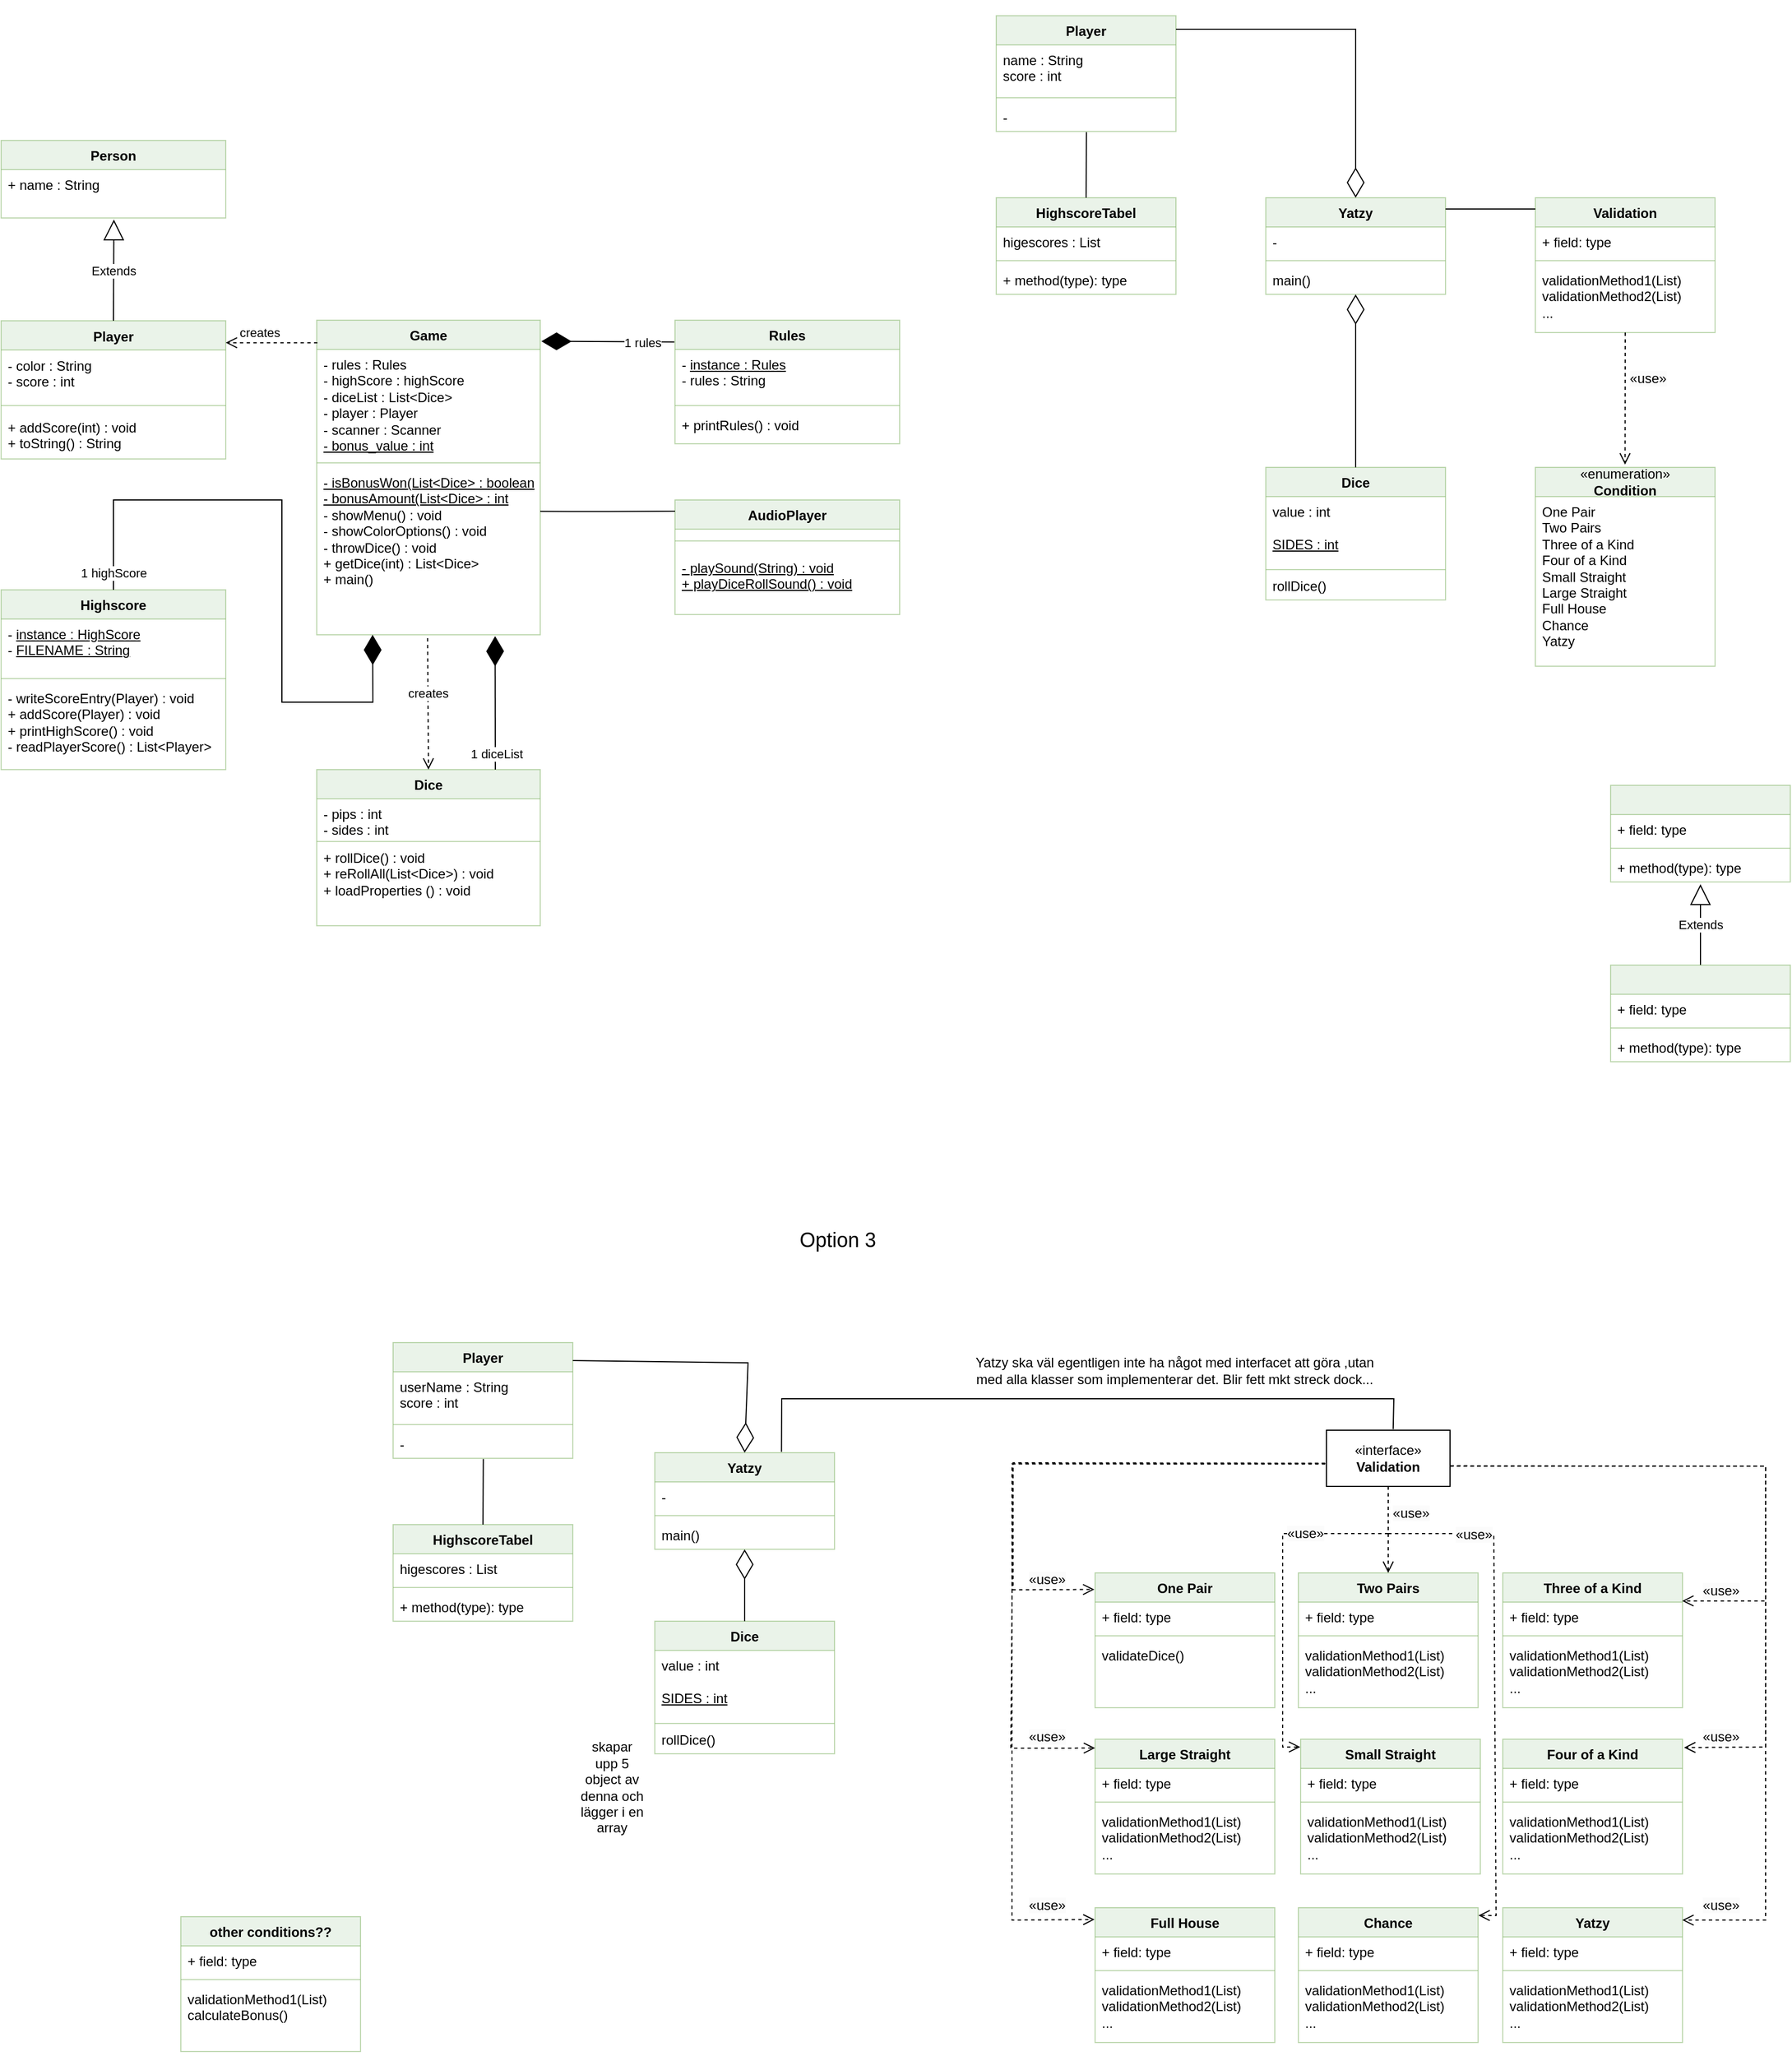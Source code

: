 <mxfile version="25.0.3">
  <diagram name="Page-1" id="c4acf3e9-155e-7222-9cf6-157b1a14988f">
    <mxGraphModel dx="436" dy="809" grid="0" gridSize="10" guides="1" tooltips="1" connect="1" arrows="1" fold="1" page="0" pageScale="1" pageWidth="850" pageHeight="1100" background="none" math="0" shadow="0">
      <root>
        <mxCell id="0" />
        <mxCell id="1" parent="0" />
        <mxCell id="NiOnYW7QtxvnOsCxcWPc-6" value="Dice" style="swimlane;fontStyle=1;align=center;verticalAlign=top;childLayout=stackLayout;horizontal=1;startSize=26;horizontalStack=0;resizeParent=1;resizeParentMax=0;resizeLast=0;collapsible=1;marginBottom=0;whiteSpace=wrap;html=1;fillColor=#d5e8d4;strokeColor=#82b366;opacity=50;" parent="1" vertex="1">
          <mxGeometry x="1166" y="571" width="160" height="118" as="geometry" />
        </mxCell>
        <mxCell id="NiOnYW7QtxvnOsCxcWPc-7" value="value : int&lt;div&gt;&lt;br&gt;&lt;/div&gt;&lt;div&gt;&lt;u&gt;SIDES : int&lt;/u&gt;&lt;/div&gt;" style="text;strokeColor=none;fillColor=none;align=left;verticalAlign=top;spacingLeft=4;spacingRight=4;overflow=hidden;rotatable=0;points=[[0,0.5],[1,0.5]];portConstraint=eastwest;whiteSpace=wrap;html=1;" parent="NiOnYW7QtxvnOsCxcWPc-6" vertex="1">
          <mxGeometry y="26" width="160" height="64" as="geometry" />
        </mxCell>
        <mxCell id="NiOnYW7QtxvnOsCxcWPc-8" value="" style="line;strokeWidth=1;fillColor=none;align=left;verticalAlign=middle;spacingTop=-1;spacingLeft=3;spacingRight=3;rotatable=0;labelPosition=right;points=[];portConstraint=eastwest;strokeColor=inherit;opacity=50;" parent="NiOnYW7QtxvnOsCxcWPc-6" vertex="1">
          <mxGeometry y="90" width="160" height="2" as="geometry" />
        </mxCell>
        <mxCell id="NiOnYW7QtxvnOsCxcWPc-9" value="rollDice()" style="text;strokeColor=none;fillColor=none;align=left;verticalAlign=top;spacingLeft=4;spacingRight=4;overflow=hidden;rotatable=0;points=[[0,0.5],[1,0.5]];portConstraint=eastwest;whiteSpace=wrap;html=1;" parent="NiOnYW7QtxvnOsCxcWPc-6" vertex="1">
          <mxGeometry y="92" width="160" height="26" as="geometry" />
        </mxCell>
        <mxCell id="NiOnYW7QtxvnOsCxcWPc-10" value="Player" style="swimlane;fontStyle=1;align=center;verticalAlign=top;childLayout=stackLayout;horizontal=1;startSize=26;horizontalStack=0;resizeParent=1;resizeParentMax=0;resizeLast=0;collapsible=1;marginBottom=0;whiteSpace=wrap;html=1;fillColor=#d5e8d4;strokeColor=#82b366;opacity=50;" parent="1" vertex="1">
          <mxGeometry x="926" y="169" width="160" height="103" as="geometry" />
        </mxCell>
        <mxCell id="NiOnYW7QtxvnOsCxcWPc-11" value="name : String&lt;div&gt;score : int&lt;/div&gt;" style="text;strokeColor=none;fillColor=none;align=left;verticalAlign=top;spacingLeft=4;spacingRight=4;overflow=hidden;rotatable=0;points=[[0,0.5],[1,0.5]];portConstraint=eastwest;whiteSpace=wrap;html=1;" parent="NiOnYW7QtxvnOsCxcWPc-10" vertex="1">
          <mxGeometry y="26" width="160" height="43" as="geometry" />
        </mxCell>
        <mxCell id="NiOnYW7QtxvnOsCxcWPc-12" value="" style="line;strokeWidth=1;fillColor=none;align=left;verticalAlign=middle;spacingTop=-1;spacingLeft=3;spacingRight=3;rotatable=0;labelPosition=right;points=[];portConstraint=eastwest;strokeColor=inherit;opacity=50;" parent="NiOnYW7QtxvnOsCxcWPc-10" vertex="1">
          <mxGeometry y="69" width="160" height="8" as="geometry" />
        </mxCell>
        <mxCell id="NiOnYW7QtxvnOsCxcWPc-13" value="-" style="text;strokeColor=none;fillColor=none;align=left;verticalAlign=top;spacingLeft=4;spacingRight=4;overflow=hidden;rotatable=0;points=[[0,0.5],[1,0.5]];portConstraint=eastwest;whiteSpace=wrap;html=1;" parent="NiOnYW7QtxvnOsCxcWPc-10" vertex="1">
          <mxGeometry y="77" width="160" height="26" as="geometry" />
        </mxCell>
        <mxCell id="NiOnYW7QtxvnOsCxcWPc-14" value="HighscoreTabel" style="swimlane;fontStyle=1;align=center;verticalAlign=top;childLayout=stackLayout;horizontal=1;startSize=26;horizontalStack=0;resizeParent=1;resizeParentMax=0;resizeLast=0;collapsible=1;marginBottom=0;whiteSpace=wrap;html=1;fillColor=#d5e8d4;strokeColor=#82b366;opacity=50;" parent="1" vertex="1">
          <mxGeometry x="926" y="331" width="160" height="86" as="geometry" />
        </mxCell>
        <mxCell id="NiOnYW7QtxvnOsCxcWPc-15" value="higescores : List" style="text;strokeColor=none;fillColor=none;align=left;verticalAlign=top;spacingLeft=4;spacingRight=4;overflow=hidden;rotatable=0;points=[[0,0.5],[1,0.5]];portConstraint=eastwest;whiteSpace=wrap;html=1;" parent="NiOnYW7QtxvnOsCxcWPc-14" vertex="1">
          <mxGeometry y="26" width="160" height="26" as="geometry" />
        </mxCell>
        <mxCell id="NiOnYW7QtxvnOsCxcWPc-16" value="" style="line;strokeWidth=1;fillColor=none;align=left;verticalAlign=middle;spacingTop=-1;spacingLeft=3;spacingRight=3;rotatable=0;labelPosition=right;points=[];portConstraint=eastwest;strokeColor=inherit;opacity=50;" parent="NiOnYW7QtxvnOsCxcWPc-14" vertex="1">
          <mxGeometry y="52" width="160" height="8" as="geometry" />
        </mxCell>
        <mxCell id="NiOnYW7QtxvnOsCxcWPc-17" value="+ method(type): type" style="text;strokeColor=none;fillColor=none;align=left;verticalAlign=top;spacingLeft=4;spacingRight=4;overflow=hidden;rotatable=0;points=[[0,0.5],[1,0.5]];portConstraint=eastwest;whiteSpace=wrap;html=1;" parent="NiOnYW7QtxvnOsCxcWPc-14" vertex="1">
          <mxGeometry y="60" width="160" height="26" as="geometry" />
        </mxCell>
        <mxCell id="NiOnYW7QtxvnOsCxcWPc-18" value="Yatzy" style="swimlane;fontStyle=1;align=center;verticalAlign=top;childLayout=stackLayout;horizontal=1;startSize=26;horizontalStack=0;resizeParent=1;resizeParentMax=0;resizeLast=0;collapsible=1;marginBottom=0;whiteSpace=wrap;html=1;fillColor=#d5e8d4;strokeColor=#82b366;opacity=50;" parent="1" vertex="1">
          <mxGeometry x="1166" y="331" width="160" height="86" as="geometry" />
        </mxCell>
        <mxCell id="NiOnYW7QtxvnOsCxcWPc-19" value="-" style="text;strokeColor=none;fillColor=none;align=left;verticalAlign=top;spacingLeft=4;spacingRight=4;overflow=hidden;rotatable=0;points=[[0,0.5],[1,0.5]];portConstraint=eastwest;whiteSpace=wrap;html=1;opacity=50;" parent="NiOnYW7QtxvnOsCxcWPc-18" vertex="1">
          <mxGeometry y="26" width="160" height="26" as="geometry" />
        </mxCell>
        <mxCell id="NiOnYW7QtxvnOsCxcWPc-20" value="" style="line;strokeWidth=1;fillColor=none;align=left;verticalAlign=middle;spacingTop=-1;spacingLeft=3;spacingRight=3;rotatable=0;labelPosition=right;points=[];portConstraint=eastwest;strokeColor=inherit;opacity=50;" parent="NiOnYW7QtxvnOsCxcWPc-18" vertex="1">
          <mxGeometry y="52" width="160" height="8" as="geometry" />
        </mxCell>
        <mxCell id="NiOnYW7QtxvnOsCxcWPc-21" value="main()" style="text;strokeColor=none;fillColor=none;align=left;verticalAlign=top;spacingLeft=4;spacingRight=4;overflow=hidden;rotatable=0;points=[[0,0.5],[1,0.5]];portConstraint=eastwest;whiteSpace=wrap;html=1;" parent="NiOnYW7QtxvnOsCxcWPc-18" vertex="1">
          <mxGeometry y="60" width="160" height="26" as="geometry" />
        </mxCell>
        <mxCell id="NiOnYW7QtxvnOsCxcWPc-22" value="" style="swimlane;fontStyle=1;align=center;verticalAlign=top;childLayout=stackLayout;horizontal=1;startSize=26;horizontalStack=0;resizeParent=1;resizeParentMax=0;resizeLast=0;collapsible=1;marginBottom=0;whiteSpace=wrap;html=1;fillColor=#d5e8d4;strokeColor=#82b366;opacity=50;" parent="1" vertex="1">
          <mxGeometry x="1473" y="854" width="160" height="86" as="geometry" />
        </mxCell>
        <mxCell id="NiOnYW7QtxvnOsCxcWPc-23" value="+ field: type" style="text;strokeColor=none;fillColor=none;align=left;verticalAlign=top;spacingLeft=4;spacingRight=4;overflow=hidden;rotatable=0;points=[[0,0.5],[1,0.5]];portConstraint=eastwest;whiteSpace=wrap;html=1;" parent="NiOnYW7QtxvnOsCxcWPc-22" vertex="1">
          <mxGeometry y="26" width="160" height="26" as="geometry" />
        </mxCell>
        <mxCell id="NiOnYW7QtxvnOsCxcWPc-24" value="" style="line;strokeWidth=1;fillColor=none;align=left;verticalAlign=middle;spacingTop=-1;spacingLeft=3;spacingRight=3;rotatable=0;labelPosition=right;points=[];portConstraint=eastwest;strokeColor=inherit;opacity=50;" parent="NiOnYW7QtxvnOsCxcWPc-22" vertex="1">
          <mxGeometry y="52" width="160" height="8" as="geometry" />
        </mxCell>
        <mxCell id="NiOnYW7QtxvnOsCxcWPc-25" value="+ method(type): type" style="text;strokeColor=none;fillColor=none;align=left;verticalAlign=top;spacingLeft=4;spacingRight=4;overflow=hidden;rotatable=0;points=[[0,0.5],[1,0.5]];portConstraint=eastwest;whiteSpace=wrap;html=1;" parent="NiOnYW7QtxvnOsCxcWPc-22" vertex="1">
          <mxGeometry y="60" width="160" height="26" as="geometry" />
        </mxCell>
        <mxCell id="NiOnYW7QtxvnOsCxcWPc-26" value="Extends" style="endArrow=block;endSize=16;endFill=0;html=1;rounded=0;entryX=0.5;entryY=1.077;entryDx=0;entryDy=0;entryPerimeter=0;exitX=0.5;exitY=0;exitDx=0;exitDy=0;" parent="1" source="NiOnYW7QtxvnOsCxcWPc-27" target="NiOnYW7QtxvnOsCxcWPc-25" edge="1">
          <mxGeometry width="160" relative="1" as="geometry">
            <mxPoint x="1553" y="1004" as="sourcePoint" />
            <mxPoint x="1553" y="1004" as="targetPoint" />
            <Array as="points" />
          </mxGeometry>
        </mxCell>
        <mxCell id="NiOnYW7QtxvnOsCxcWPc-27" value="" style="swimlane;fontStyle=1;align=center;verticalAlign=top;childLayout=stackLayout;horizontal=1;startSize=26;horizontalStack=0;resizeParent=1;resizeParentMax=0;resizeLast=0;collapsible=1;marginBottom=0;whiteSpace=wrap;html=1;fillColor=#d5e8d4;strokeColor=#82b366;opacity=50;" parent="1" vertex="1">
          <mxGeometry x="1473" y="1014" width="160" height="86" as="geometry" />
        </mxCell>
        <mxCell id="NiOnYW7QtxvnOsCxcWPc-28" value="+ field: type" style="text;strokeColor=none;fillColor=none;align=left;verticalAlign=top;spacingLeft=4;spacingRight=4;overflow=hidden;rotatable=0;points=[[0,0.5],[1,0.5]];portConstraint=eastwest;whiteSpace=wrap;html=1;" parent="NiOnYW7QtxvnOsCxcWPc-27" vertex="1">
          <mxGeometry y="26" width="160" height="26" as="geometry" />
        </mxCell>
        <mxCell id="NiOnYW7QtxvnOsCxcWPc-29" value="" style="line;strokeWidth=1;fillColor=none;align=left;verticalAlign=middle;spacingTop=-1;spacingLeft=3;spacingRight=3;rotatable=0;labelPosition=right;points=[];portConstraint=eastwest;strokeColor=inherit;opacity=50;" parent="NiOnYW7QtxvnOsCxcWPc-27" vertex="1">
          <mxGeometry y="52" width="160" height="8" as="geometry" />
        </mxCell>
        <mxCell id="NiOnYW7QtxvnOsCxcWPc-30" value="+ method(type): type" style="text;strokeColor=none;fillColor=none;align=left;verticalAlign=top;spacingLeft=4;spacingRight=4;overflow=hidden;rotatable=0;points=[[0,0.5],[1,0.5]];portConstraint=eastwest;whiteSpace=wrap;html=1;" parent="NiOnYW7QtxvnOsCxcWPc-27" vertex="1">
          <mxGeometry y="60" width="160" height="26" as="geometry" />
        </mxCell>
        <mxCell id="NiOnYW7QtxvnOsCxcWPc-31" value="Validation" style="swimlane;fontStyle=1;align=center;verticalAlign=top;childLayout=stackLayout;horizontal=1;startSize=26;horizontalStack=0;resizeParent=1;resizeParentMax=0;resizeLast=0;collapsible=1;marginBottom=0;whiteSpace=wrap;html=1;fillColor=#d5e8d4;strokeColor=#82b366;opacity=50;" parent="1" vertex="1">
          <mxGeometry x="1406" y="331" width="160" height="120" as="geometry" />
        </mxCell>
        <mxCell id="NiOnYW7QtxvnOsCxcWPc-32" value="+ field: type" style="text;strokeColor=none;fillColor=none;align=left;verticalAlign=top;spacingLeft=4;spacingRight=4;overflow=hidden;rotatable=0;points=[[0,0.5],[1,0.5]];portConstraint=eastwest;whiteSpace=wrap;html=1;" parent="NiOnYW7QtxvnOsCxcWPc-31" vertex="1">
          <mxGeometry y="26" width="160" height="26" as="geometry" />
        </mxCell>
        <mxCell id="NiOnYW7QtxvnOsCxcWPc-33" value="" style="line;strokeWidth=1;fillColor=none;align=left;verticalAlign=middle;spacingTop=-1;spacingLeft=3;spacingRight=3;rotatable=0;labelPosition=right;points=[];portConstraint=eastwest;strokeColor=inherit;opacity=50;" parent="NiOnYW7QtxvnOsCxcWPc-31" vertex="1">
          <mxGeometry y="52" width="160" height="8" as="geometry" />
        </mxCell>
        <mxCell id="NiOnYW7QtxvnOsCxcWPc-34" value="validationMethod1(List)&lt;div&gt;validationMethod2(List)&lt;/div&gt;&lt;div&gt;...&lt;/div&gt;" style="text;strokeColor=none;fillColor=none;align=left;verticalAlign=top;spacingLeft=4;spacingRight=4;overflow=hidden;rotatable=0;points=[[0,0.5],[1,0.5]];portConstraint=eastwest;whiteSpace=wrap;html=1;" parent="NiOnYW7QtxvnOsCxcWPc-31" vertex="1">
          <mxGeometry y="60" width="160" height="60" as="geometry" />
        </mxCell>
        <mxCell id="NiOnYW7QtxvnOsCxcWPc-35" value="«enumeration»&lt;br&gt;&lt;div&gt;&lt;b&gt;Condition&lt;/b&gt;&lt;/div&gt;" style="swimlane;fontStyle=0;childLayout=stackLayout;horizontal=1;startSize=26;fillColor=#d5e8d4;horizontalStack=0;resizeParent=1;resizeParentMax=0;resizeLast=0;collapsible=1;marginBottom=0;whiteSpace=wrap;html=1;strokeColor=#82b366;opacity=50;" parent="1" vertex="1">
          <mxGeometry x="1406" y="571" width="160" height="177" as="geometry" />
        </mxCell>
        <mxCell id="NiOnYW7QtxvnOsCxcWPc-37" value="One Pair&lt;div&gt;Two Pairs&amp;nbsp;&lt;/div&gt;&lt;div&gt;Three of a Kind&lt;/div&gt;&lt;div&gt;Four of a Kind&lt;/div&gt;&lt;div&gt;Small Straight&lt;/div&gt;&lt;div&gt;Large Straight&lt;/div&gt;&lt;div&gt;Full House&lt;/div&gt;&lt;div&gt;Chance&lt;/div&gt;&lt;div&gt;Yatzy&lt;/div&gt;&lt;div&gt;&lt;br&gt;&lt;/div&gt;" style="text;strokeColor=none;fillColor=none;align=left;verticalAlign=top;spacingLeft=4;spacingRight=4;overflow=hidden;rotatable=0;points=[[0,0.5],[1,0.5]];portConstraint=eastwest;whiteSpace=wrap;html=1;" parent="NiOnYW7QtxvnOsCxcWPc-35" vertex="1">
          <mxGeometry y="26" width="160" height="151" as="geometry" />
        </mxCell>
        <mxCell id="raVZ_KWQ6gBPT7_od0cw-4" value="" style="endArrow=none;html=1;rounded=0;exitX=0.5;exitY=0;exitDx=0;exitDy=0;entryX=0.502;entryY=1.025;entryDx=0;entryDy=0;entryPerimeter=0;" parent="1" source="NiOnYW7QtxvnOsCxcWPc-14" target="NiOnYW7QtxvnOsCxcWPc-13" edge="1">
          <mxGeometry width="50" height="50" relative="1" as="geometry">
            <mxPoint x="1006" y="341" as="sourcePoint" />
            <mxPoint x="1056" y="291" as="targetPoint" />
          </mxGeometry>
        </mxCell>
        <mxCell id="raVZ_KWQ6gBPT7_od0cw-5" value="" style="endArrow=none;html=1;rounded=0;exitX=1;exitY=0.116;exitDx=0;exitDy=0;exitPerimeter=0;entryX=0;entryY=0.083;entryDx=0;entryDy=0;entryPerimeter=0;" parent="1" source="NiOnYW7QtxvnOsCxcWPc-18" target="NiOnYW7QtxvnOsCxcWPc-31" edge="1">
          <mxGeometry width="50" height="50" relative="1" as="geometry">
            <mxPoint x="1336" y="341" as="sourcePoint" />
            <mxPoint x="1386" y="291" as="targetPoint" />
          </mxGeometry>
        </mxCell>
        <mxCell id="raVZ_KWQ6gBPT7_od0cw-6" value="&lt;span style=&quot;font-size: 12px; text-wrap-mode: wrap; background-color: rgb(251, 251, 251);&quot;&gt;«use»&lt;/span&gt;" style="html=1;verticalAlign=bottom;endArrow=open;dashed=1;endSize=8;curved=0;rounded=0;exitX=0.5;exitY=1;exitDx=0;exitDy=0;exitPerimeter=0;entryX=0.499;entryY=-0.014;entryDx=0;entryDy=0;entryPerimeter=0;" parent="1" source="NiOnYW7QtxvnOsCxcWPc-34" target="NiOnYW7QtxvnOsCxcWPc-35" edge="1">
          <mxGeometry x="-0.15" y="20" relative="1" as="geometry">
            <mxPoint x="1486" y="461" as="sourcePoint" />
            <mxPoint x="1376" y="511" as="targetPoint" />
            <mxPoint as="offset" />
          </mxGeometry>
        </mxCell>
        <mxCell id="raVZ_KWQ6gBPT7_od0cw-7" value="" style="endArrow=diamondThin;endFill=0;endSize=24;html=1;rounded=0;entryX=0.5;entryY=1;entryDx=0;entryDy=0;exitX=0.5;exitY=0;exitDx=0;exitDy=0;" parent="1" source="NiOnYW7QtxvnOsCxcWPc-6" target="NiOnYW7QtxvnOsCxcWPc-18" edge="1">
          <mxGeometry width="160" relative="1" as="geometry">
            <mxPoint x="1156" y="521" as="sourcePoint" />
            <mxPoint x="1346" y="481" as="targetPoint" />
          </mxGeometry>
        </mxCell>
        <mxCell id="raVZ_KWQ6gBPT7_od0cw-8" value="" style="endArrow=diamondThin;endFill=0;endSize=24;html=1;rounded=0;exitX=1;exitY=0.117;exitDx=0;exitDy=0;exitPerimeter=0;entryX=0.5;entryY=0;entryDx=0;entryDy=0;" parent="1" source="NiOnYW7QtxvnOsCxcWPc-10" target="NiOnYW7QtxvnOsCxcWPc-18" edge="1">
          <mxGeometry width="160" relative="1" as="geometry">
            <mxPoint x="1246" y="182" as="sourcePoint" />
            <mxPoint x="1316" y="182" as="targetPoint" />
            <Array as="points">
              <mxPoint x="1246" y="181" />
            </Array>
          </mxGeometry>
        </mxCell>
        <mxCell id="_RsF1XuV8kmmXUurpBYs-2" value="Dice" style="swimlane;fontStyle=1;align=center;verticalAlign=top;childLayout=stackLayout;horizontal=1;startSize=26;horizontalStack=0;resizeParent=1;resizeParentMax=0;resizeLast=0;collapsible=1;marginBottom=0;whiteSpace=wrap;html=1;fillColor=#d5e8d4;strokeColor=#82b366;opacity=50;" parent="1" vertex="1">
          <mxGeometry x="321" y="840" width="199" height="139" as="geometry" />
        </mxCell>
        <mxCell id="_RsF1XuV8kmmXUurpBYs-3" value="- pips : int&amp;nbsp;&lt;div&gt;- sides : int&lt;/div&gt;" style="text;strokeColor=none;fillColor=none;align=left;verticalAlign=top;spacingLeft=4;spacingRight=4;overflow=hidden;rotatable=0;points=[[0,0.5],[1,0.5]];portConstraint=eastwest;whiteSpace=wrap;html=1;" parent="_RsF1XuV8kmmXUurpBYs-2" vertex="1">
          <mxGeometry y="26" width="199" height="37" as="geometry" />
        </mxCell>
        <mxCell id="_RsF1XuV8kmmXUurpBYs-4" value="" style="line;strokeWidth=1;fillColor=none;align=left;verticalAlign=middle;spacingTop=-1;spacingLeft=3;spacingRight=3;rotatable=0;labelPosition=right;points=[];portConstraint=eastwest;strokeColor=inherit;opacity=50;" parent="_RsF1XuV8kmmXUurpBYs-2" vertex="1">
          <mxGeometry y="63" width="199" height="2" as="geometry" />
        </mxCell>
        <mxCell id="_RsF1XuV8kmmXUurpBYs-5" value="+ rollDice() : void&lt;div&gt;+ reRollAll(List&amp;lt;Dice&amp;gt;) : void&lt;/div&gt;&lt;div&gt;+ loadProperties () : void&lt;/div&gt;" style="text;strokeColor=none;fillColor=none;align=left;verticalAlign=top;spacingLeft=4;spacingRight=4;overflow=hidden;rotatable=0;points=[[0,0.5],[1,0.5]];portConstraint=eastwest;whiteSpace=wrap;html=1;" parent="_RsF1XuV8kmmXUurpBYs-2" vertex="1">
          <mxGeometry y="65" width="199" height="74" as="geometry" />
        </mxCell>
        <mxCell id="_RsF1XuV8kmmXUurpBYs-6" value="Player" style="swimlane;fontStyle=1;align=center;verticalAlign=top;childLayout=stackLayout;horizontal=1;startSize=26;horizontalStack=0;resizeParent=1;resizeParentMax=0;resizeLast=0;collapsible=1;marginBottom=0;whiteSpace=wrap;html=1;fillColor=#d5e8d4;strokeColor=#82b366;opacity=50;" parent="1" vertex="1">
          <mxGeometry x="40" y="440.5" width="200" height="123" as="geometry" />
        </mxCell>
        <mxCell id="_RsF1XuV8kmmXUurpBYs-7" value="&lt;div&gt;&lt;span style=&quot;background-color: initial;&quot;&gt;- color : String&lt;/span&gt;&lt;/div&gt;&lt;div&gt;&lt;span style=&quot;background-color: initial;&quot;&gt;- score : int&lt;/span&gt;&lt;/div&gt;" style="text;strokeColor=none;fillColor=none;align=left;verticalAlign=top;spacingLeft=4;spacingRight=4;overflow=hidden;rotatable=0;points=[[0,0.5],[1,0.5]];portConstraint=eastwest;whiteSpace=wrap;html=1;" parent="_RsF1XuV8kmmXUurpBYs-6" vertex="1">
          <mxGeometry y="26" width="200" height="44" as="geometry" />
        </mxCell>
        <mxCell id="_RsF1XuV8kmmXUurpBYs-8" value="" style="line;strokeWidth=1;fillColor=none;align=left;verticalAlign=middle;spacingTop=-1;spacingLeft=3;spacingRight=3;rotatable=0;labelPosition=right;points=[];portConstraint=eastwest;strokeColor=inherit;opacity=50;" parent="_RsF1XuV8kmmXUurpBYs-6" vertex="1">
          <mxGeometry y="70" width="200" height="11" as="geometry" />
        </mxCell>
        <mxCell id="_RsF1XuV8kmmXUurpBYs-9" value="+ addScore(int) : void&lt;div&gt;+ toString() : String&lt;/div&gt;" style="text;strokeColor=none;fillColor=none;align=left;verticalAlign=top;spacingLeft=4;spacingRight=4;overflow=hidden;rotatable=0;points=[[0,0.5],[1,0.5]];portConstraint=eastwest;whiteSpace=wrap;html=1;" parent="_RsF1XuV8kmmXUurpBYs-6" vertex="1">
          <mxGeometry y="81" width="200" height="42" as="geometry" />
        </mxCell>
        <mxCell id="_RsF1XuV8kmmXUurpBYs-10" value="Highscore" style="swimlane;fontStyle=1;align=center;verticalAlign=top;childLayout=stackLayout;horizontal=1;startSize=26;horizontalStack=0;resizeParent=1;resizeParentMax=0;resizeLast=0;collapsible=1;marginBottom=0;whiteSpace=wrap;html=1;fillColor=#d5e8d4;strokeColor=#82b366;opacity=50;" parent="1" vertex="1">
          <mxGeometry x="40" y="680" width="200" height="160" as="geometry" />
        </mxCell>
        <mxCell id="_RsF1XuV8kmmXUurpBYs-11" value="- &lt;u&gt;instance : HighScore&lt;/u&gt;&amp;nbsp;&lt;div&gt;- &lt;u&gt;FILENAME : String&lt;/u&gt;&lt;/div&gt;" style="text;strokeColor=none;fillColor=none;align=left;verticalAlign=top;spacingLeft=4;spacingRight=4;overflow=hidden;rotatable=0;points=[[0,0.5],[1,0.5]];portConstraint=eastwest;whiteSpace=wrap;html=1;" parent="_RsF1XuV8kmmXUurpBYs-10" vertex="1">
          <mxGeometry y="26" width="200" height="49" as="geometry" />
        </mxCell>
        <mxCell id="_RsF1XuV8kmmXUurpBYs-12" value="" style="line;strokeWidth=1;fillColor=none;align=left;verticalAlign=middle;spacingTop=-1;spacingLeft=3;spacingRight=3;rotatable=0;labelPosition=right;points=[];portConstraint=eastwest;strokeColor=inherit;opacity=50;" parent="_RsF1XuV8kmmXUurpBYs-10" vertex="1">
          <mxGeometry y="75" width="200" height="8" as="geometry" />
        </mxCell>
        <mxCell id="_RsF1XuV8kmmXUurpBYs-13" value="- writeScoreEntry(Player) : void&lt;div&gt;+ addScore(Player) : void&lt;/div&gt;&lt;div&gt;+ printHighScore() : void&lt;/div&gt;&lt;div&gt;- readPlayerScore() : List&amp;lt;Player&amp;gt;&lt;/div&gt;" style="text;strokeColor=none;fillColor=none;align=left;verticalAlign=top;spacingLeft=4;spacingRight=4;overflow=hidden;rotatable=0;points=[[0,0.5],[1,0.5]];portConstraint=eastwest;whiteSpace=wrap;html=1;" parent="_RsF1XuV8kmmXUurpBYs-10" vertex="1">
          <mxGeometry y="83" width="200" height="77" as="geometry" />
        </mxCell>
        <mxCell id="_RsF1XuV8kmmXUurpBYs-14" value="Game" style="swimlane;fontStyle=1;align=center;verticalAlign=top;childLayout=stackLayout;horizontal=1;startSize=26;horizontalStack=0;resizeParent=1;resizeParentMax=0;resizeLast=0;collapsible=1;marginBottom=0;whiteSpace=wrap;html=1;fillColor=#d5e8d4;strokeColor=#82b366;opacity=50;" parent="1" vertex="1">
          <mxGeometry x="321" y="440" width="199" height="280" as="geometry" />
        </mxCell>
        <mxCell id="_RsF1XuV8kmmXUurpBYs-15" value="- rules : Rules&lt;div&gt;- highScore : highScore&lt;/div&gt;&lt;div&gt;- diceList : List&amp;lt;Dice&amp;gt;&lt;/div&gt;&lt;div&gt;- player : Player&lt;/div&gt;&lt;div&gt;&lt;span style=&quot;background-color: initial;&quot;&gt;- scanner : Scanner&lt;/span&gt;&lt;/div&gt;&lt;div&gt;&lt;div&gt;&lt;u&gt;- bonus_value : int&lt;/u&gt;&lt;/div&gt;&lt;/div&gt;" style="text;strokeColor=none;fillColor=none;align=left;verticalAlign=top;spacingLeft=4;spacingRight=4;overflow=hidden;rotatable=0;points=[[0,0.5],[1,0.5]];portConstraint=eastwest;whiteSpace=wrap;html=1;opacity=50;" parent="_RsF1XuV8kmmXUurpBYs-14" vertex="1">
          <mxGeometry y="26" width="199" height="97" as="geometry" />
        </mxCell>
        <mxCell id="_RsF1XuV8kmmXUurpBYs-16" value="" style="line;strokeWidth=1;fillColor=none;align=left;verticalAlign=middle;spacingTop=-1;spacingLeft=3;spacingRight=3;rotatable=0;labelPosition=right;points=[];portConstraint=eastwest;strokeColor=inherit;opacity=50;" parent="_RsF1XuV8kmmXUurpBYs-14" vertex="1">
          <mxGeometry y="123" width="199" height="8" as="geometry" />
        </mxCell>
        <mxCell id="_RsF1XuV8kmmXUurpBYs-17" value="&lt;div&gt;&lt;div&gt;&lt;u&gt;- isBonusWon(List&amp;lt;Dice&amp;gt; : boolean&lt;/u&gt;&lt;/div&gt;&lt;div&gt;&lt;u&gt;- bonusAmount(List&amp;lt;Dice&amp;gt; : int&lt;/u&gt;&lt;/div&gt;&lt;/div&gt;&lt;div&gt;- showMenu() : void&lt;/div&gt;&lt;div&gt;- showColorOptions() : void&lt;/div&gt;&lt;div&gt;&lt;span style=&quot;background-color: initial;&quot;&gt;- throwDice() : void&lt;/span&gt;&lt;/div&gt;&lt;div&gt;&lt;div&gt;+ getDice(int) : List&amp;lt;Dice&amp;gt;&lt;/div&gt;&lt;/div&gt;+ main()" style="text;strokeColor=none;fillColor=none;align=left;verticalAlign=top;spacingLeft=4;spacingRight=4;overflow=hidden;rotatable=0;points=[[0,0.5],[1,0.5]];portConstraint=eastwest;whiteSpace=wrap;html=1;" parent="_RsF1XuV8kmmXUurpBYs-14" vertex="1">
          <mxGeometry y="131" width="199" height="149" as="geometry" />
        </mxCell>
        <mxCell id="_RsF1XuV8kmmXUurpBYs-30" value="Person" style="swimlane;fontStyle=1;align=center;verticalAlign=top;childLayout=stackLayout;horizontal=1;startSize=26;horizontalStack=0;resizeParent=1;resizeParentMax=0;resizeLast=0;collapsible=1;marginBottom=0;whiteSpace=wrap;html=1;fillColor=#d5e8d4;strokeColor=#82b366;opacity=50;" parent="1" vertex="1">
          <mxGeometry x="40" y="280" width="200" height="69" as="geometry" />
        </mxCell>
        <mxCell id="_RsF1XuV8kmmXUurpBYs-31" value="+ name : String" style="text;strokeColor=none;fillColor=none;align=left;verticalAlign=top;spacingLeft=4;spacingRight=4;overflow=hidden;rotatable=0;points=[[0,0.5],[1,0.5]];portConstraint=eastwest;whiteSpace=wrap;html=1;" parent="_RsF1XuV8kmmXUurpBYs-30" vertex="1">
          <mxGeometry y="26" width="200" height="43" as="geometry" />
        </mxCell>
        <mxCell id="_RsF1XuV8kmmXUurpBYs-34" value="Extends" style="endArrow=block;endSize=16;endFill=0;html=1;rounded=0;entryX=0.502;entryY=1.032;entryDx=0;entryDy=0;entryPerimeter=0;exitX=0.5;exitY=0;exitDx=0;exitDy=0;" parent="1" source="_RsF1XuV8kmmXUurpBYs-6" target="_RsF1XuV8kmmXUurpBYs-31" edge="1">
          <mxGeometry width="160" relative="1" as="geometry">
            <mxPoint x="147" y="417" as="sourcePoint" />
            <mxPoint x="141.8" y="391.482" as="targetPoint" />
            <Array as="points" />
          </mxGeometry>
        </mxCell>
        <mxCell id="_RsF1XuV8kmmXUurpBYs-35" value="Dice" style="swimlane;fontStyle=1;align=center;verticalAlign=top;childLayout=stackLayout;horizontal=1;startSize=26;horizontalStack=0;resizeParent=1;resizeParentMax=0;resizeLast=0;collapsible=1;marginBottom=0;whiteSpace=wrap;html=1;fillColor=#d5e8d4;strokeColor=#82b366;opacity=50;" parent="1" vertex="1">
          <mxGeometry x="622" y="1598" width="160" height="118" as="geometry" />
        </mxCell>
        <mxCell id="_RsF1XuV8kmmXUurpBYs-36" value="value : int&lt;div&gt;&lt;br&gt;&lt;/div&gt;&lt;div&gt;&lt;u&gt;SIDES : int&lt;/u&gt;&lt;/div&gt;" style="text;strokeColor=none;fillColor=none;align=left;verticalAlign=top;spacingLeft=4;spacingRight=4;overflow=hidden;rotatable=0;points=[[0,0.5],[1,0.5]];portConstraint=eastwest;whiteSpace=wrap;html=1;" parent="_RsF1XuV8kmmXUurpBYs-35" vertex="1">
          <mxGeometry y="26" width="160" height="64" as="geometry" />
        </mxCell>
        <mxCell id="_RsF1XuV8kmmXUurpBYs-37" value="" style="line;strokeWidth=1;fillColor=none;align=left;verticalAlign=middle;spacingTop=-1;spacingLeft=3;spacingRight=3;rotatable=0;labelPosition=right;points=[];portConstraint=eastwest;strokeColor=inherit;opacity=50;" parent="_RsF1XuV8kmmXUurpBYs-35" vertex="1">
          <mxGeometry y="90" width="160" height="2" as="geometry" />
        </mxCell>
        <mxCell id="_RsF1XuV8kmmXUurpBYs-38" value="rollDice()" style="text;strokeColor=none;fillColor=none;align=left;verticalAlign=top;spacingLeft=4;spacingRight=4;overflow=hidden;rotatable=0;points=[[0,0.5],[1,0.5]];portConstraint=eastwest;whiteSpace=wrap;html=1;" parent="_RsF1XuV8kmmXUurpBYs-35" vertex="1">
          <mxGeometry y="92" width="160" height="26" as="geometry" />
        </mxCell>
        <mxCell id="_RsF1XuV8kmmXUurpBYs-39" value="Player" style="swimlane;fontStyle=1;align=center;verticalAlign=top;childLayout=stackLayout;horizontal=1;startSize=26;horizontalStack=0;resizeParent=1;resizeParentMax=0;resizeLast=0;collapsible=1;marginBottom=0;whiteSpace=wrap;html=1;fillColor=#d5e8d4;strokeColor=#82b366;opacity=50;" parent="1" vertex="1">
          <mxGeometry x="389" y="1350" width="160" height="103" as="geometry" />
        </mxCell>
        <mxCell id="_RsF1XuV8kmmXUurpBYs-40" value="&lt;div&gt;userName : String&amp;nbsp;&lt;/div&gt;&lt;div&gt;score : int&lt;/div&gt;" style="text;strokeColor=none;fillColor=none;align=left;verticalAlign=top;spacingLeft=4;spacingRight=4;overflow=hidden;rotatable=0;points=[[0,0.5],[1,0.5]];portConstraint=eastwest;whiteSpace=wrap;html=1;" parent="_RsF1XuV8kmmXUurpBYs-39" vertex="1">
          <mxGeometry y="26" width="160" height="43" as="geometry" />
        </mxCell>
        <mxCell id="_RsF1XuV8kmmXUurpBYs-41" value="" style="line;strokeWidth=1;fillColor=none;align=left;verticalAlign=middle;spacingTop=-1;spacingLeft=3;spacingRight=3;rotatable=0;labelPosition=right;points=[];portConstraint=eastwest;strokeColor=inherit;opacity=50;" parent="_RsF1XuV8kmmXUurpBYs-39" vertex="1">
          <mxGeometry y="69" width="160" height="8" as="geometry" />
        </mxCell>
        <mxCell id="_RsF1XuV8kmmXUurpBYs-42" value="-" style="text;strokeColor=none;fillColor=none;align=left;verticalAlign=top;spacingLeft=4;spacingRight=4;overflow=hidden;rotatable=0;points=[[0,0.5],[1,0.5]];portConstraint=eastwest;whiteSpace=wrap;html=1;" parent="_RsF1XuV8kmmXUurpBYs-39" vertex="1">
          <mxGeometry y="77" width="160" height="26" as="geometry" />
        </mxCell>
        <mxCell id="_RsF1XuV8kmmXUurpBYs-43" value="HighscoreTabel" style="swimlane;fontStyle=1;align=center;verticalAlign=top;childLayout=stackLayout;horizontal=1;startSize=26;horizontalStack=0;resizeParent=1;resizeParentMax=0;resizeLast=0;collapsible=1;marginBottom=0;whiteSpace=wrap;html=1;fillColor=#d5e8d4;strokeColor=#82b366;opacity=50;" parent="1" vertex="1">
          <mxGeometry x="389" y="1512" width="160" height="86" as="geometry" />
        </mxCell>
        <mxCell id="_RsF1XuV8kmmXUurpBYs-44" value="higescores : List" style="text;strokeColor=none;fillColor=none;align=left;verticalAlign=top;spacingLeft=4;spacingRight=4;overflow=hidden;rotatable=0;points=[[0,0.5],[1,0.5]];portConstraint=eastwest;whiteSpace=wrap;html=1;" parent="_RsF1XuV8kmmXUurpBYs-43" vertex="1">
          <mxGeometry y="26" width="160" height="26" as="geometry" />
        </mxCell>
        <mxCell id="_RsF1XuV8kmmXUurpBYs-45" value="" style="line;strokeWidth=1;fillColor=none;align=left;verticalAlign=middle;spacingTop=-1;spacingLeft=3;spacingRight=3;rotatable=0;labelPosition=right;points=[];portConstraint=eastwest;strokeColor=inherit;opacity=50;" parent="_RsF1XuV8kmmXUurpBYs-43" vertex="1">
          <mxGeometry y="52" width="160" height="8" as="geometry" />
        </mxCell>
        <mxCell id="_RsF1XuV8kmmXUurpBYs-46" value="+ method(type): type" style="text;strokeColor=none;fillColor=none;align=left;verticalAlign=top;spacingLeft=4;spacingRight=4;overflow=hidden;rotatable=0;points=[[0,0.5],[1,0.5]];portConstraint=eastwest;whiteSpace=wrap;html=1;" parent="_RsF1XuV8kmmXUurpBYs-43" vertex="1">
          <mxGeometry y="60" width="160" height="26" as="geometry" />
        </mxCell>
        <mxCell id="_RsF1XuV8kmmXUurpBYs-47" value="Yatzy" style="swimlane;fontStyle=1;align=center;verticalAlign=top;childLayout=stackLayout;horizontal=1;startSize=26;horizontalStack=0;resizeParent=1;resizeParentMax=0;resizeLast=0;collapsible=1;marginBottom=0;whiteSpace=wrap;html=1;fillColor=#d5e8d4;strokeColor=#82b366;opacity=50;" parent="1" vertex="1">
          <mxGeometry x="622" y="1448" width="160" height="86" as="geometry" />
        </mxCell>
        <mxCell id="_RsF1XuV8kmmXUurpBYs-48" value="-" style="text;strokeColor=none;fillColor=none;align=left;verticalAlign=top;spacingLeft=4;spacingRight=4;overflow=hidden;rotatable=0;points=[[0,0.5],[1,0.5]];portConstraint=eastwest;whiteSpace=wrap;html=1;opacity=50;" parent="_RsF1XuV8kmmXUurpBYs-47" vertex="1">
          <mxGeometry y="26" width="160" height="26" as="geometry" />
        </mxCell>
        <mxCell id="_RsF1XuV8kmmXUurpBYs-49" value="" style="line;strokeWidth=1;fillColor=none;align=left;verticalAlign=middle;spacingTop=-1;spacingLeft=3;spacingRight=3;rotatable=0;labelPosition=right;points=[];portConstraint=eastwest;strokeColor=inherit;opacity=50;" parent="_RsF1XuV8kmmXUurpBYs-47" vertex="1">
          <mxGeometry y="52" width="160" height="8" as="geometry" />
        </mxCell>
        <mxCell id="_RsF1XuV8kmmXUurpBYs-50" value="main()" style="text;strokeColor=none;fillColor=none;align=left;verticalAlign=top;spacingLeft=4;spacingRight=4;overflow=hidden;rotatable=0;points=[[0,0.5],[1,0.5]];portConstraint=eastwest;whiteSpace=wrap;html=1;" parent="_RsF1XuV8kmmXUurpBYs-47" vertex="1">
          <mxGeometry y="60" width="160" height="26" as="geometry" />
        </mxCell>
        <mxCell id="_RsF1XuV8kmmXUurpBYs-51" value="One Pair" style="swimlane;fontStyle=1;align=center;verticalAlign=top;childLayout=stackLayout;horizontal=1;startSize=26;horizontalStack=0;resizeParent=1;resizeParentMax=0;resizeLast=0;collapsible=1;marginBottom=0;whiteSpace=wrap;html=1;fillColor=#d5e8d4;strokeColor=#82b366;opacity=50;" parent="1" vertex="1">
          <mxGeometry x="1014" y="1555" width="160" height="120" as="geometry" />
        </mxCell>
        <mxCell id="_RsF1XuV8kmmXUurpBYs-52" value="+ field: type" style="text;strokeColor=none;fillColor=none;align=left;verticalAlign=top;spacingLeft=4;spacingRight=4;overflow=hidden;rotatable=0;points=[[0,0.5],[1,0.5]];portConstraint=eastwest;whiteSpace=wrap;html=1;" parent="_RsF1XuV8kmmXUurpBYs-51" vertex="1">
          <mxGeometry y="26" width="160" height="26" as="geometry" />
        </mxCell>
        <mxCell id="_RsF1XuV8kmmXUurpBYs-53" value="" style="line;strokeWidth=1;fillColor=none;align=left;verticalAlign=middle;spacingTop=-1;spacingLeft=3;spacingRight=3;rotatable=0;labelPosition=right;points=[];portConstraint=eastwest;strokeColor=inherit;opacity=50;" parent="_RsF1XuV8kmmXUurpBYs-51" vertex="1">
          <mxGeometry y="52" width="160" height="8" as="geometry" />
        </mxCell>
        <mxCell id="_RsF1XuV8kmmXUurpBYs-54" value="validateDice()" style="text;strokeColor=none;fillColor=none;align=left;verticalAlign=top;spacingLeft=4;spacingRight=4;overflow=hidden;rotatable=0;points=[[0,0.5],[1,0.5]];portConstraint=eastwest;whiteSpace=wrap;html=1;" parent="_RsF1XuV8kmmXUurpBYs-51" vertex="1">
          <mxGeometry y="60" width="160" height="60" as="geometry" />
        </mxCell>
        <mxCell id="_RsF1XuV8kmmXUurpBYs-57" value="" style="endArrow=none;html=1;rounded=0;exitX=0.5;exitY=0;exitDx=0;exitDy=0;entryX=0.502;entryY=1.025;entryDx=0;entryDy=0;entryPerimeter=0;" parent="1" source="_RsF1XuV8kmmXUurpBYs-43" target="_RsF1XuV8kmmXUurpBYs-42" edge="1">
          <mxGeometry width="50" height="50" relative="1" as="geometry">
            <mxPoint x="469" y="1522" as="sourcePoint" />
            <mxPoint x="519" y="1472" as="targetPoint" />
          </mxGeometry>
        </mxCell>
        <mxCell id="_RsF1XuV8kmmXUurpBYs-60" value="" style="endArrow=diamondThin;endFill=0;endSize=24;html=1;rounded=0;entryX=0.5;entryY=1;entryDx=0;entryDy=0;exitX=0.5;exitY=0;exitDx=0;exitDy=0;" parent="1" source="_RsF1XuV8kmmXUurpBYs-35" target="_RsF1XuV8kmmXUurpBYs-47" edge="1">
          <mxGeometry width="160" relative="1" as="geometry">
            <mxPoint x="612" y="1702" as="sourcePoint" />
            <mxPoint x="802" y="1662" as="targetPoint" />
          </mxGeometry>
        </mxCell>
        <mxCell id="_RsF1XuV8kmmXUurpBYs-61" value="" style="endArrow=diamondThin;endFill=0;endSize=24;html=1;rounded=0;entryX=0.5;entryY=0;entryDx=0;entryDy=0;exitX=1;exitY=0.155;exitDx=0;exitDy=0;exitPerimeter=0;" parent="1" source="_RsF1XuV8kmmXUurpBYs-39" target="_RsF1XuV8kmmXUurpBYs-47" edge="1">
          <mxGeometry width="160" relative="1" as="geometry">
            <mxPoint x="564" y="1377" as="sourcePoint" />
            <mxPoint x="772" y="1363" as="targetPoint" />
            <Array as="points">
              <mxPoint x="705" y="1368" />
            </Array>
          </mxGeometry>
        </mxCell>
        <mxCell id="_RsF1XuV8kmmXUurpBYs-67" value="«interface»&lt;br&gt;&lt;b&gt;Validation&lt;br&gt;&lt;/b&gt;" style="html=1;whiteSpace=wrap;" parent="1" vertex="1">
          <mxGeometry x="1220" y="1428" width="110" height="50" as="geometry" />
        </mxCell>
        <mxCell id="_RsF1XuV8kmmXUurpBYs-69" value="Three of a Kind" style="swimlane;fontStyle=1;align=center;verticalAlign=top;childLayout=stackLayout;horizontal=1;startSize=26;horizontalStack=0;resizeParent=1;resizeParentMax=0;resizeLast=0;collapsible=1;marginBottom=0;whiteSpace=wrap;html=1;fillColor=#d5e8d4;strokeColor=#82b366;opacity=50;" parent="1" vertex="1">
          <mxGeometry x="1377" y="1555" width="160" height="120" as="geometry" />
        </mxCell>
        <mxCell id="_RsF1XuV8kmmXUurpBYs-70" value="+ field: type" style="text;strokeColor=none;fillColor=none;align=left;verticalAlign=top;spacingLeft=4;spacingRight=4;overflow=hidden;rotatable=0;points=[[0,0.5],[1,0.5]];portConstraint=eastwest;whiteSpace=wrap;html=1;" parent="_RsF1XuV8kmmXUurpBYs-69" vertex="1">
          <mxGeometry y="26" width="160" height="26" as="geometry" />
        </mxCell>
        <mxCell id="_RsF1XuV8kmmXUurpBYs-71" value="" style="line;strokeWidth=1;fillColor=none;align=left;verticalAlign=middle;spacingTop=-1;spacingLeft=3;spacingRight=3;rotatable=0;labelPosition=right;points=[];portConstraint=eastwest;strokeColor=inherit;opacity=50;" parent="_RsF1XuV8kmmXUurpBYs-69" vertex="1">
          <mxGeometry y="52" width="160" height="8" as="geometry" />
        </mxCell>
        <mxCell id="_RsF1XuV8kmmXUurpBYs-72" value="validationMethod1(List)&lt;div&gt;validationMethod2(List)&lt;/div&gt;&lt;div&gt;...&lt;/div&gt;" style="text;strokeColor=none;fillColor=none;align=left;verticalAlign=top;spacingLeft=4;spacingRight=4;overflow=hidden;rotatable=0;points=[[0,0.5],[1,0.5]];portConstraint=eastwest;whiteSpace=wrap;html=1;" parent="_RsF1XuV8kmmXUurpBYs-69" vertex="1">
          <mxGeometry y="60" width="160" height="60" as="geometry" />
        </mxCell>
        <mxCell id="_RsF1XuV8kmmXUurpBYs-73" value="Two Pairs" style="swimlane;fontStyle=1;align=center;verticalAlign=top;childLayout=stackLayout;horizontal=1;startSize=26;horizontalStack=0;resizeParent=1;resizeParentMax=0;resizeLast=0;collapsible=1;marginBottom=0;whiteSpace=wrap;html=1;fillColor=#d5e8d4;strokeColor=#82b366;opacity=50;" parent="1" vertex="1">
          <mxGeometry x="1195" y="1555" width="160" height="120" as="geometry" />
        </mxCell>
        <mxCell id="_RsF1XuV8kmmXUurpBYs-74" value="+ field: type" style="text;strokeColor=none;fillColor=none;align=left;verticalAlign=top;spacingLeft=4;spacingRight=4;overflow=hidden;rotatable=0;points=[[0,0.5],[1,0.5]];portConstraint=eastwest;whiteSpace=wrap;html=1;" parent="_RsF1XuV8kmmXUurpBYs-73" vertex="1">
          <mxGeometry y="26" width="160" height="26" as="geometry" />
        </mxCell>
        <mxCell id="_RsF1XuV8kmmXUurpBYs-75" value="" style="line;strokeWidth=1;fillColor=none;align=left;verticalAlign=middle;spacingTop=-1;spacingLeft=3;spacingRight=3;rotatable=0;labelPosition=right;points=[];portConstraint=eastwest;strokeColor=inherit;opacity=50;" parent="_RsF1XuV8kmmXUurpBYs-73" vertex="1">
          <mxGeometry y="52" width="160" height="8" as="geometry" />
        </mxCell>
        <mxCell id="_RsF1XuV8kmmXUurpBYs-76" value="validationMethod1(List)&lt;div&gt;validationMethod2(List)&lt;/div&gt;&lt;div&gt;...&lt;/div&gt;" style="text;strokeColor=none;fillColor=none;align=left;verticalAlign=top;spacingLeft=4;spacingRight=4;overflow=hidden;rotatable=0;points=[[0,0.5],[1,0.5]];portConstraint=eastwest;whiteSpace=wrap;html=1;" parent="_RsF1XuV8kmmXUurpBYs-73" vertex="1">
          <mxGeometry y="60" width="160" height="60" as="geometry" />
        </mxCell>
        <mxCell id="_RsF1XuV8kmmXUurpBYs-77" value="Four of a Kind" style="swimlane;fontStyle=1;align=center;verticalAlign=top;childLayout=stackLayout;horizontal=1;startSize=26;horizontalStack=0;resizeParent=1;resizeParentMax=0;resizeLast=0;collapsible=1;marginBottom=0;whiteSpace=wrap;html=1;fillColor=#d5e8d4;strokeColor=#82b366;opacity=50;" parent="1" vertex="1">
          <mxGeometry x="1377" y="1703" width="160" height="120" as="geometry" />
        </mxCell>
        <mxCell id="_RsF1XuV8kmmXUurpBYs-78" value="+ field: type" style="text;strokeColor=none;fillColor=none;align=left;verticalAlign=top;spacingLeft=4;spacingRight=4;overflow=hidden;rotatable=0;points=[[0,0.5],[1,0.5]];portConstraint=eastwest;whiteSpace=wrap;html=1;" parent="_RsF1XuV8kmmXUurpBYs-77" vertex="1">
          <mxGeometry y="26" width="160" height="26" as="geometry" />
        </mxCell>
        <mxCell id="_RsF1XuV8kmmXUurpBYs-79" value="" style="line;strokeWidth=1;fillColor=none;align=left;verticalAlign=middle;spacingTop=-1;spacingLeft=3;spacingRight=3;rotatable=0;labelPosition=right;points=[];portConstraint=eastwest;strokeColor=inherit;opacity=50;" parent="_RsF1XuV8kmmXUurpBYs-77" vertex="1">
          <mxGeometry y="52" width="160" height="8" as="geometry" />
        </mxCell>
        <mxCell id="_RsF1XuV8kmmXUurpBYs-80" value="validationMethod1(List)&lt;div&gt;validationMethod2(List)&lt;/div&gt;&lt;div&gt;...&lt;/div&gt;" style="text;strokeColor=none;fillColor=none;align=left;verticalAlign=top;spacingLeft=4;spacingRight=4;overflow=hidden;rotatable=0;points=[[0,0.5],[1,0.5]];portConstraint=eastwest;whiteSpace=wrap;html=1;" parent="_RsF1XuV8kmmXUurpBYs-77" vertex="1">
          <mxGeometry y="60" width="160" height="60" as="geometry" />
        </mxCell>
        <mxCell id="_RsF1XuV8kmmXUurpBYs-81" value="&lt;span style=&quot;font-size: 12px; text-wrap-mode: wrap; background-color: rgb(251, 251, 251);&quot;&gt;«use»&lt;/span&gt;" style="html=1;verticalAlign=bottom;endArrow=open;dashed=1;endSize=8;curved=0;rounded=0;entryX=0.5;entryY=0;entryDx=0;entryDy=0;exitX=0.5;exitY=1;exitDx=0;exitDy=0;" parent="1" source="_RsF1XuV8kmmXUurpBYs-67" target="_RsF1XuV8kmmXUurpBYs-73" edge="1">
          <mxGeometry x="-0.15" y="20" relative="1" as="geometry">
            <mxPoint x="1228" y="1490" as="sourcePoint" />
            <mxPoint x="1149" y="1571" as="targetPoint" />
            <mxPoint as="offset" />
          </mxGeometry>
        </mxCell>
        <mxCell id="_RsF1XuV8kmmXUurpBYs-83" value="Small Straight" style="swimlane;fontStyle=1;align=center;verticalAlign=top;childLayout=stackLayout;horizontal=1;startSize=26;horizontalStack=0;resizeParent=1;resizeParentMax=0;resizeLast=0;collapsible=1;marginBottom=0;whiteSpace=wrap;html=1;fillColor=#d5e8d4;strokeColor=#82b366;opacity=50;" parent="1" vertex="1">
          <mxGeometry x="1197" y="1703" width="160" height="120" as="geometry" />
        </mxCell>
        <mxCell id="_RsF1XuV8kmmXUurpBYs-84" value="+ field: type" style="text;strokeColor=none;fillColor=none;align=left;verticalAlign=top;spacingLeft=4;spacingRight=4;overflow=hidden;rotatable=0;points=[[0,0.5],[1,0.5]];portConstraint=eastwest;whiteSpace=wrap;html=1;" parent="_RsF1XuV8kmmXUurpBYs-83" vertex="1">
          <mxGeometry y="26" width="160" height="26" as="geometry" />
        </mxCell>
        <mxCell id="_RsF1XuV8kmmXUurpBYs-85" value="" style="line;strokeWidth=1;fillColor=none;align=left;verticalAlign=middle;spacingTop=-1;spacingLeft=3;spacingRight=3;rotatable=0;labelPosition=right;points=[];portConstraint=eastwest;strokeColor=inherit;opacity=50;" parent="_RsF1XuV8kmmXUurpBYs-83" vertex="1">
          <mxGeometry y="52" width="160" height="8" as="geometry" />
        </mxCell>
        <mxCell id="_RsF1XuV8kmmXUurpBYs-86" value="validationMethod1(List)&lt;div&gt;validationMethod2(List)&lt;/div&gt;&lt;div&gt;...&lt;/div&gt;" style="text;strokeColor=none;fillColor=none;align=left;verticalAlign=top;spacingLeft=4;spacingRight=4;overflow=hidden;rotatable=0;points=[[0,0.5],[1,0.5]];portConstraint=eastwest;whiteSpace=wrap;html=1;" parent="_RsF1XuV8kmmXUurpBYs-83" vertex="1">
          <mxGeometry y="60" width="160" height="60" as="geometry" />
        </mxCell>
        <mxCell id="_RsF1XuV8kmmXUurpBYs-87" value="Large Straight" style="swimlane;fontStyle=1;align=center;verticalAlign=top;childLayout=stackLayout;horizontal=1;startSize=26;horizontalStack=0;resizeParent=1;resizeParentMax=0;resizeLast=0;collapsible=1;marginBottom=0;whiteSpace=wrap;html=1;fillColor=#d5e8d4;strokeColor=#82b366;opacity=50;" parent="1" vertex="1">
          <mxGeometry x="1014" y="1703" width="160" height="120" as="geometry" />
        </mxCell>
        <mxCell id="_RsF1XuV8kmmXUurpBYs-88" value="+ field: type" style="text;strokeColor=none;fillColor=none;align=left;verticalAlign=top;spacingLeft=4;spacingRight=4;overflow=hidden;rotatable=0;points=[[0,0.5],[1,0.5]];portConstraint=eastwest;whiteSpace=wrap;html=1;" parent="_RsF1XuV8kmmXUurpBYs-87" vertex="1">
          <mxGeometry y="26" width="160" height="26" as="geometry" />
        </mxCell>
        <mxCell id="_RsF1XuV8kmmXUurpBYs-89" value="" style="line;strokeWidth=1;fillColor=none;align=left;verticalAlign=middle;spacingTop=-1;spacingLeft=3;spacingRight=3;rotatable=0;labelPosition=right;points=[];portConstraint=eastwest;strokeColor=inherit;opacity=50;" parent="_RsF1XuV8kmmXUurpBYs-87" vertex="1">
          <mxGeometry y="52" width="160" height="8" as="geometry" />
        </mxCell>
        <mxCell id="_RsF1XuV8kmmXUurpBYs-90" value="validationMethod1(List)&lt;div&gt;validationMethod2(List)&lt;/div&gt;&lt;div&gt;...&lt;/div&gt;" style="text;strokeColor=none;fillColor=none;align=left;verticalAlign=top;spacingLeft=4;spacingRight=4;overflow=hidden;rotatable=0;points=[[0,0.5],[1,0.5]];portConstraint=eastwest;whiteSpace=wrap;html=1;" parent="_RsF1XuV8kmmXUurpBYs-87" vertex="1">
          <mxGeometry y="60" width="160" height="60" as="geometry" />
        </mxCell>
        <mxCell id="_RsF1XuV8kmmXUurpBYs-91" value="Full House" style="swimlane;fontStyle=1;align=center;verticalAlign=top;childLayout=stackLayout;horizontal=1;startSize=26;horizontalStack=0;resizeParent=1;resizeParentMax=0;resizeLast=0;collapsible=1;marginBottom=0;whiteSpace=wrap;html=1;fillColor=#d5e8d4;strokeColor=#82b366;opacity=50;" parent="1" vertex="1">
          <mxGeometry x="1014" y="1853" width="160" height="120" as="geometry" />
        </mxCell>
        <mxCell id="_RsF1XuV8kmmXUurpBYs-92" value="+ field: type" style="text;strokeColor=none;fillColor=none;align=left;verticalAlign=top;spacingLeft=4;spacingRight=4;overflow=hidden;rotatable=0;points=[[0,0.5],[1,0.5]];portConstraint=eastwest;whiteSpace=wrap;html=1;" parent="_RsF1XuV8kmmXUurpBYs-91" vertex="1">
          <mxGeometry y="26" width="160" height="26" as="geometry" />
        </mxCell>
        <mxCell id="_RsF1XuV8kmmXUurpBYs-93" value="" style="line;strokeWidth=1;fillColor=none;align=left;verticalAlign=middle;spacingTop=-1;spacingLeft=3;spacingRight=3;rotatable=0;labelPosition=right;points=[];portConstraint=eastwest;strokeColor=inherit;opacity=50;" parent="_RsF1XuV8kmmXUurpBYs-91" vertex="1">
          <mxGeometry y="52" width="160" height="8" as="geometry" />
        </mxCell>
        <mxCell id="_RsF1XuV8kmmXUurpBYs-94" value="validationMethod1(List)&lt;div&gt;validationMethod2(List)&lt;/div&gt;&lt;div&gt;...&lt;/div&gt;" style="text;strokeColor=none;fillColor=none;align=left;verticalAlign=top;spacingLeft=4;spacingRight=4;overflow=hidden;rotatable=0;points=[[0,0.5],[1,0.5]];portConstraint=eastwest;whiteSpace=wrap;html=1;" parent="_RsF1XuV8kmmXUurpBYs-91" vertex="1">
          <mxGeometry y="60" width="160" height="60" as="geometry" />
        </mxCell>
        <mxCell id="_RsF1XuV8kmmXUurpBYs-95" value="Chance" style="swimlane;fontStyle=1;align=center;verticalAlign=top;childLayout=stackLayout;horizontal=1;startSize=26;horizontalStack=0;resizeParent=1;resizeParentMax=0;resizeLast=0;collapsible=1;marginBottom=0;whiteSpace=wrap;html=1;fillColor=#d5e8d4;strokeColor=#82b366;opacity=50;" parent="1" vertex="1">
          <mxGeometry x="1195" y="1853" width="160" height="120" as="geometry" />
        </mxCell>
        <mxCell id="_RsF1XuV8kmmXUurpBYs-96" value="+ field: type" style="text;strokeColor=none;fillColor=none;align=left;verticalAlign=top;spacingLeft=4;spacingRight=4;overflow=hidden;rotatable=0;points=[[0,0.5],[1,0.5]];portConstraint=eastwest;whiteSpace=wrap;html=1;" parent="_RsF1XuV8kmmXUurpBYs-95" vertex="1">
          <mxGeometry y="26" width="160" height="26" as="geometry" />
        </mxCell>
        <mxCell id="_RsF1XuV8kmmXUurpBYs-97" value="" style="line;strokeWidth=1;fillColor=none;align=left;verticalAlign=middle;spacingTop=-1;spacingLeft=3;spacingRight=3;rotatable=0;labelPosition=right;points=[];portConstraint=eastwest;strokeColor=inherit;opacity=50;" parent="_RsF1XuV8kmmXUurpBYs-95" vertex="1">
          <mxGeometry y="52" width="160" height="8" as="geometry" />
        </mxCell>
        <mxCell id="_RsF1XuV8kmmXUurpBYs-98" value="validationMethod1(List)&lt;div&gt;validationMethod2(List)&lt;/div&gt;&lt;div&gt;...&lt;/div&gt;" style="text;strokeColor=none;fillColor=none;align=left;verticalAlign=top;spacingLeft=4;spacingRight=4;overflow=hidden;rotatable=0;points=[[0,0.5],[1,0.5]];portConstraint=eastwest;whiteSpace=wrap;html=1;" parent="_RsF1XuV8kmmXUurpBYs-95" vertex="1">
          <mxGeometry y="60" width="160" height="60" as="geometry" />
        </mxCell>
        <mxCell id="_RsF1XuV8kmmXUurpBYs-99" value="Yatzy" style="swimlane;fontStyle=1;align=center;verticalAlign=top;childLayout=stackLayout;horizontal=1;startSize=26;horizontalStack=0;resizeParent=1;resizeParentMax=0;resizeLast=0;collapsible=1;marginBottom=0;whiteSpace=wrap;html=1;fillColor=#d5e8d4;strokeColor=#82b366;opacity=50;" parent="1" vertex="1">
          <mxGeometry x="1377" y="1853" width="160" height="120" as="geometry" />
        </mxCell>
        <mxCell id="_RsF1XuV8kmmXUurpBYs-100" value="+ field: type" style="text;strokeColor=none;fillColor=none;align=left;verticalAlign=top;spacingLeft=4;spacingRight=4;overflow=hidden;rotatable=0;points=[[0,0.5],[1,0.5]];portConstraint=eastwest;whiteSpace=wrap;html=1;" parent="_RsF1XuV8kmmXUurpBYs-99" vertex="1">
          <mxGeometry y="26" width="160" height="26" as="geometry" />
        </mxCell>
        <mxCell id="_RsF1XuV8kmmXUurpBYs-101" value="" style="line;strokeWidth=1;fillColor=none;align=left;verticalAlign=middle;spacingTop=-1;spacingLeft=3;spacingRight=3;rotatable=0;labelPosition=right;points=[];portConstraint=eastwest;strokeColor=inherit;opacity=50;" parent="_RsF1XuV8kmmXUurpBYs-99" vertex="1">
          <mxGeometry y="52" width="160" height="8" as="geometry" />
        </mxCell>
        <mxCell id="_RsF1XuV8kmmXUurpBYs-102" value="validationMethod1(List)&lt;div&gt;validationMethod2(List)&lt;/div&gt;&lt;div&gt;...&lt;/div&gt;" style="text;strokeColor=none;fillColor=none;align=left;verticalAlign=top;spacingLeft=4;spacingRight=4;overflow=hidden;rotatable=0;points=[[0,0.5],[1,0.5]];portConstraint=eastwest;whiteSpace=wrap;html=1;" parent="_RsF1XuV8kmmXUurpBYs-99" vertex="1">
          <mxGeometry y="60" width="160" height="60" as="geometry" />
        </mxCell>
        <mxCell id="_RsF1XuV8kmmXUurpBYs-109" value="other conditions??" style="swimlane;fontStyle=1;align=center;verticalAlign=top;childLayout=stackLayout;horizontal=1;startSize=26;horizontalStack=0;resizeParent=1;resizeParentMax=0;resizeLast=0;collapsible=1;marginBottom=0;whiteSpace=wrap;html=1;fillColor=#d5e8d4;strokeColor=#82b366;opacity=50;" parent="1" vertex="1">
          <mxGeometry x="200" y="1861" width="160" height="120" as="geometry" />
        </mxCell>
        <mxCell id="_RsF1XuV8kmmXUurpBYs-110" value="+ field: type" style="text;strokeColor=none;fillColor=none;align=left;verticalAlign=top;spacingLeft=4;spacingRight=4;overflow=hidden;rotatable=0;points=[[0,0.5],[1,0.5]];portConstraint=eastwest;whiteSpace=wrap;html=1;" parent="_RsF1XuV8kmmXUurpBYs-109" vertex="1">
          <mxGeometry y="26" width="160" height="26" as="geometry" />
        </mxCell>
        <mxCell id="_RsF1XuV8kmmXUurpBYs-111" value="" style="line;strokeWidth=1;fillColor=none;align=left;verticalAlign=middle;spacingTop=-1;spacingLeft=3;spacingRight=3;rotatable=0;labelPosition=right;points=[];portConstraint=eastwest;strokeColor=inherit;opacity=50;" parent="_RsF1XuV8kmmXUurpBYs-109" vertex="1">
          <mxGeometry y="52" width="160" height="8" as="geometry" />
        </mxCell>
        <mxCell id="_RsF1XuV8kmmXUurpBYs-112" value="validationMethod1(List)&lt;div&gt;calculateBonus()&lt;/div&gt;" style="text;strokeColor=none;fillColor=none;align=left;verticalAlign=top;spacingLeft=4;spacingRight=4;overflow=hidden;rotatable=0;points=[[0,0.5],[1,0.5]];portConstraint=eastwest;whiteSpace=wrap;html=1;" parent="_RsF1XuV8kmmXUurpBYs-109" vertex="1">
          <mxGeometry y="60" width="160" height="60" as="geometry" />
        </mxCell>
        <mxCell id="_RsF1XuV8kmmXUurpBYs-115" value="&lt;font style=&quot;font-size: 18px;&quot;&gt;Option 3&lt;/font&gt;" style="text;html=1;align=center;verticalAlign=middle;whiteSpace=wrap;rounded=0;" parent="1" vertex="1">
          <mxGeometry x="728" y="1244" width="114" height="30" as="geometry" />
        </mxCell>
        <mxCell id="RndljJKckHY8332FXY28-1" value="skapar upp 5 object av denna och lägger i en array" style="text;html=1;align=center;verticalAlign=middle;whiteSpace=wrap;rounded=0;" parent="1" vertex="1">
          <mxGeometry x="554" y="1731" width="60" height="30" as="geometry" />
        </mxCell>
        <mxCell id="o4XVbwsnWRRbw_XI1-Ar-1" value="&lt;span style=&quot;font-size: 12px; text-wrap-mode: wrap; background-color: rgb(251, 251, 251);&quot;&gt;«use»&lt;/span&gt;" style="html=1;verticalAlign=bottom;endArrow=open;dashed=1;endSize=8;curved=0;rounded=0;exitX=0.998;exitY=0.434;exitDx=0;exitDy=0;exitPerimeter=0;entryX=0.997;entryY=0.122;entryDx=0;entryDy=0;entryPerimeter=0;" parent="1" edge="1">
          <mxGeometry x="0.856" relative="1" as="geometry">
            <mxPoint x="1330" y="1460.0" as="sourcePoint" />
            <mxPoint x="1536.74" y="1579.94" as="targetPoint" />
            <mxPoint as="offset" />
            <Array as="points">
              <mxPoint x="1611" y="1460" />
              <mxPoint x="1611" y="1580" />
            </Array>
          </mxGeometry>
        </mxCell>
        <mxCell id="o4XVbwsnWRRbw_XI1-Ar-3" value="&lt;span style=&quot;font-size: 12px; text-wrap-mode: wrap; background-color: rgb(251, 251, 251);&quot;&gt;«use»&lt;/span&gt;" style="html=1;verticalAlign=bottom;endArrow=open;dashed=1;endSize=8;curved=0;rounded=0;exitX=0.999;exitY=0.638;exitDx=0;exitDy=0;exitPerimeter=0;entryX=1.008;entryY=0.062;entryDx=0;entryDy=0;entryPerimeter=0;strokeColor=default;align=center;fontFamily=Helvetica;fontSize=11;fontColor=default;labelBackgroundColor=default;" parent="1" edge="1">
          <mxGeometry x="0.892" relative="1" as="geometry">
            <mxPoint x="1330" y="1459.9" as="sourcePoint" />
            <mxPoint x="1538.39" y="1710.44" as="targetPoint" />
            <mxPoint as="offset" />
            <Array as="points">
              <mxPoint x="1611.11" y="1460" />
              <mxPoint x="1611.11" y="1710" />
            </Array>
          </mxGeometry>
        </mxCell>
        <mxCell id="o4XVbwsnWRRbw_XI1-Ar-4" value="&lt;span style=&quot;font-size: 12px; text-wrap-mode: wrap; background-color: rgb(251, 251, 251);&quot;&gt;«use»&lt;/span&gt;" style="html=1;verticalAlign=bottom;endArrow=open;dashed=1;endSize=8;curved=0;rounded=0;exitX=1.005;exitY=0.636;exitDx=0;exitDy=0;exitPerimeter=0;entryX=0.999;entryY=0.092;entryDx=0;entryDy=0;entryPerimeter=0;strokeColor=default;align=center;fontFamily=Helvetica;fontSize=11;fontColor=default;labelBackgroundColor=default;" parent="1" source="_RsF1XuV8kmmXUurpBYs-67" target="_RsF1XuV8kmmXUurpBYs-99" edge="1">
          <mxGeometry x="0.91" y="-4" relative="1" as="geometry">
            <mxPoint x="1330" y="1452.46" as="sourcePoint" />
            <mxPoint x="1538.39" y="1703.0" as="targetPoint" />
            <mxPoint as="offset" />
            <Array as="points">
              <mxPoint x="1611" y="1460" />
              <mxPoint x="1611" y="1864" />
            </Array>
          </mxGeometry>
        </mxCell>
        <mxCell id="o4XVbwsnWRRbw_XI1-Ar-5" value="&lt;span style=&quot;font-size: 12px; text-wrap-mode: wrap; background-color: rgb(251, 251, 251);&quot;&gt;«use»&lt;/span&gt;" style="html=1;verticalAlign=bottom;endArrow=open;dashed=1;endSize=8;curved=0;rounded=0;strokeColor=default;align=center;fontFamily=Helvetica;fontSize=11;fontColor=default;labelBackgroundColor=default;exitX=-0.01;exitY=0.603;exitDx=0;exitDy=0;exitPerimeter=0;entryX=-0.003;entryY=0.088;entryDx=0;entryDy=0;entryPerimeter=0;" parent="1" source="_RsF1XuV8kmmXUurpBYs-67" target="_RsF1XuV8kmmXUurpBYs-91" edge="1">
          <mxGeometry x="0.888" y="4" relative="1" as="geometry">
            <mxPoint x="1191" y="1440" as="sourcePoint" />
            <mxPoint x="1011" y="1864" as="targetPoint" />
            <mxPoint as="offset" />
            <Array as="points">
              <mxPoint x="940" y="1458" />
              <mxPoint x="940" y="1864" />
            </Array>
          </mxGeometry>
        </mxCell>
        <mxCell id="o4XVbwsnWRRbw_XI1-Ar-6" value="&lt;span style=&quot;font-size: 12px; text-wrap-mode: wrap; background-color: rgb(251, 251, 251);&quot;&gt;«use»&lt;/span&gt;" style="html=1;verticalAlign=bottom;endArrow=open;dashed=1;endSize=8;curved=0;rounded=0;exitX=-0.008;exitY=0.593;exitDx=0;exitDy=0;exitPerimeter=0;entryX=0;entryY=0.066;entryDx=0;entryDy=0;entryPerimeter=0;strokeColor=default;align=center;fontFamily=Helvetica;fontSize=11;fontColor=default;labelBackgroundColor=default;" parent="1" source="_RsF1XuV8kmmXUurpBYs-67" target="_RsF1XuV8kmmXUurpBYs-87" edge="1">
          <mxGeometry x="0.858" y="1" relative="1" as="geometry">
            <mxPoint x="1220.0" y="1460.0" as="sourcePoint" />
            <mxPoint x="1011.61" y="1710.54" as="targetPoint" />
            <mxPoint as="offset" />
            <Array as="points">
              <mxPoint x="941" y="1458" />
              <mxPoint x="939" y="1711" />
            </Array>
          </mxGeometry>
        </mxCell>
        <mxCell id="o4XVbwsnWRRbw_XI1-Ar-7" value="&lt;span style=&quot;font-size: 12px; text-wrap-mode: wrap; background-color: rgb(251, 251, 251);&quot;&gt;«use»&lt;/span&gt;" style="html=1;verticalAlign=bottom;endArrow=open;dashed=1;endSize=8;curved=0;rounded=0;exitX=-0.012;exitY=0.588;exitDx=0;exitDy=0;exitPerimeter=0;entryX=-0.004;entryY=0.123;entryDx=0;entryDy=0;entryPerimeter=0;" parent="1" source="_RsF1XuV8kmmXUurpBYs-67" target="_RsF1XuV8kmmXUurpBYs-51" edge="1">
          <mxGeometry x="0.817" relative="1" as="geometry">
            <mxPoint x="1220.0" y="1460.0" as="sourcePoint" />
            <mxPoint x="1013.26" y="1579.94" as="targetPoint" />
            <mxPoint as="offset" />
            <Array as="points">
              <mxPoint x="941" y="1457" />
              <mxPoint x="941" y="1570" />
            </Array>
          </mxGeometry>
        </mxCell>
        <mxCell id="o4XVbwsnWRRbw_XI1-Ar-8" value="&lt;span style=&quot;font-size: 12px; text-wrap-mode: wrap; background-color: rgb(251, 251, 251);&quot;&gt;«use»&lt;/span&gt;" style="html=1;verticalAlign=bottom;endArrow=open;dashed=1;endSize=8;curved=0;rounded=0;exitX=0.5;exitY=1;exitDx=0;exitDy=0;entryX=-0.002;entryY=0.058;entryDx=0;entryDy=0;entryPerimeter=0;" parent="1" source="_RsF1XuV8kmmXUurpBYs-67" target="_RsF1XuV8kmmXUurpBYs-83" edge="1">
          <mxGeometry x="-0.15" y="20" relative="1" as="geometry">
            <mxPoint x="1271" y="1480" as="sourcePoint" />
            <mxPoint x="1181" y="1760" as="targetPoint" />
            <mxPoint as="offset" />
            <Array as="points">
              <mxPoint x="1275" y="1520" />
              <mxPoint x="1181" y="1520" />
              <mxPoint x="1181" y="1710" />
            </Array>
          </mxGeometry>
        </mxCell>
        <mxCell id="o4XVbwsnWRRbw_XI1-Ar-9" value="&lt;span style=&quot;font-size: 12px; text-wrap-mode: wrap; background-color: rgb(251, 251, 251);&quot;&gt;«use»&lt;/span&gt;" style="html=1;verticalAlign=bottom;endArrow=open;dashed=1;endSize=8;curved=0;rounded=0;exitX=0.5;exitY=1;exitDx=0;exitDy=0;entryX=1.002;entryY=0.057;entryDx=0;entryDy=0;entryPerimeter=0;" parent="1" source="_RsF1XuV8kmmXUurpBYs-67" target="_RsF1XuV8kmmXUurpBYs-95" edge="1">
          <mxGeometry x="-0.52" y="-10" relative="1" as="geometry">
            <mxPoint x="1275.0" y="1478" as="sourcePoint" />
            <mxPoint x="1353.0" y="1710" as="targetPoint" />
            <mxPoint as="offset" />
            <Array as="points">
              <mxPoint x="1275.0" y="1520" />
              <mxPoint x="1369.0" y="1520" />
              <mxPoint x="1371" y="1860" />
            </Array>
          </mxGeometry>
        </mxCell>
        <mxCell id="o4XVbwsnWRRbw_XI1-Ar-10" value="" style="endArrow=none;html=1;rounded=0;exitX=0.705;exitY=-0.008;exitDx=0;exitDy=0;exitPerimeter=0;entryX=0.54;entryY=-0.018;entryDx=0;entryDy=0;entryPerimeter=0;" parent="1" source="_RsF1XuV8kmmXUurpBYs-47" target="_RsF1XuV8kmmXUurpBYs-67" edge="1">
          <mxGeometry width="50" height="50" relative="1" as="geometry">
            <mxPoint x="787" y="1465" as="sourcePoint" />
            <mxPoint x="1268" y="1410" as="targetPoint" />
            <Array as="points">
              <mxPoint x="735" y="1400" />
              <mxPoint x="1280" y="1400" />
            </Array>
          </mxGeometry>
        </mxCell>
        <mxCell id="o4XVbwsnWRRbw_XI1-Ar-11" value="Yatzy ska väl egentligen inte ha något med interfacet att göra ,utan med alla klasser som implementerar det. Blir fett mkt streck dock..." style="text;html=1;align=center;verticalAlign=middle;whiteSpace=wrap;rounded=0;" parent="1" vertex="1">
          <mxGeometry x="895" y="1360" width="380" height="30" as="geometry" />
        </mxCell>
        <mxCell id="HJ0bLgtMmJ9YID3NGnXm-1" value="Rules" style="swimlane;fontStyle=1;align=center;verticalAlign=top;childLayout=stackLayout;horizontal=1;startSize=26;horizontalStack=0;resizeParent=1;resizeParentMax=0;resizeLast=0;collapsible=1;marginBottom=0;whiteSpace=wrap;html=1;fillColor=#d5e8d4;strokeColor=#82b366;opacity=50;" parent="1" vertex="1">
          <mxGeometry x="640" y="440" width="200" height="110" as="geometry" />
        </mxCell>
        <mxCell id="HJ0bLgtMmJ9YID3NGnXm-2" value="- &lt;u&gt;instance : Rules&lt;/u&gt;&amp;nbsp;&lt;div&gt;- rules : String&lt;/div&gt;" style="text;strokeColor=none;fillColor=none;align=left;verticalAlign=top;spacingLeft=4;spacingRight=4;overflow=hidden;rotatable=0;points=[[0,0.5],[1,0.5]];portConstraint=eastwest;whiteSpace=wrap;html=1;" parent="HJ0bLgtMmJ9YID3NGnXm-1" vertex="1">
          <mxGeometry y="26" width="200" height="46" as="geometry" />
        </mxCell>
        <mxCell id="HJ0bLgtMmJ9YID3NGnXm-3" value="" style="line;strokeWidth=1;fillColor=none;align=left;verticalAlign=middle;spacingTop=-1;spacingLeft=3;spacingRight=3;rotatable=0;labelPosition=right;points=[];portConstraint=eastwest;strokeColor=inherit;opacity=50;" parent="HJ0bLgtMmJ9YID3NGnXm-1" vertex="1">
          <mxGeometry y="72" width="200" height="8" as="geometry" />
        </mxCell>
        <mxCell id="HJ0bLgtMmJ9YID3NGnXm-4" value="+ printRules() : void" style="text;strokeColor=none;fillColor=none;align=left;verticalAlign=top;spacingLeft=4;spacingRight=4;overflow=hidden;rotatable=0;points=[[0,0.5],[1,0.5]];portConstraint=eastwest;whiteSpace=wrap;html=1;" parent="HJ0bLgtMmJ9YID3NGnXm-1" vertex="1">
          <mxGeometry y="80" width="200" height="30" as="geometry" />
        </mxCell>
        <mxCell id="TqWjxwyBUCvk5VlqEo9S-1" value="AudioPlayer" style="swimlane;fontStyle=1;align=center;verticalAlign=top;childLayout=stackLayout;horizontal=1;startSize=26;horizontalStack=0;resizeParent=1;resizeParentMax=0;resizeLast=0;collapsible=1;marginBottom=0;whiteSpace=wrap;html=1;fillColor=#d5e8d4;strokeColor=#82b366;opacity=50;" vertex="1" parent="1">
          <mxGeometry x="640" y="600" width="200" height="102" as="geometry" />
        </mxCell>
        <mxCell id="TqWjxwyBUCvk5VlqEo9S-3" value="" style="line;strokeWidth=1;fillColor=none;align=left;verticalAlign=middle;spacingTop=-1;spacingLeft=3;spacingRight=3;rotatable=0;labelPosition=right;points=[];portConstraint=eastwest;strokeColor=inherit;opacity=50;" vertex="1" parent="TqWjxwyBUCvk5VlqEo9S-1">
          <mxGeometry y="26" width="200" height="21" as="geometry" />
        </mxCell>
        <mxCell id="TqWjxwyBUCvk5VlqEo9S-4" value="&lt;u&gt;- playSound(String) : void&lt;/u&gt;&lt;div&gt;&lt;u&gt;+ playDiceRollSound() : void&lt;/u&gt;&lt;/div&gt;" style="text;strokeColor=none;fillColor=none;align=left;verticalAlign=top;spacingLeft=4;spacingRight=4;overflow=hidden;rotatable=0;points=[[0,0.5],[1,0.5]];portConstraint=eastwest;whiteSpace=wrap;html=1;" vertex="1" parent="TqWjxwyBUCvk5VlqEo9S-1">
          <mxGeometry y="47" width="200" height="55" as="geometry" />
        </mxCell>
        <mxCell id="TqWjxwyBUCvk5VlqEo9S-5" value="" style="endArrow=diamondThin;endFill=1;endSize=24;html=1;rounded=0;exitX=0.5;exitY=0;exitDx=0;exitDy=0;entryX=0.25;entryY=1;entryDx=0;entryDy=0;" edge="1" parent="1" source="_RsF1XuV8kmmXUurpBYs-10" target="_RsF1XuV8kmmXUurpBYs-14">
          <mxGeometry width="160" relative="1" as="geometry">
            <mxPoint x="200" y="660" as="sourcePoint" />
            <mxPoint x="380" y="780" as="targetPoint" />
            <Array as="points">
              <mxPoint x="140" y="600" />
              <mxPoint x="290" y="600" />
              <mxPoint x="290" y="780" />
              <mxPoint x="371" y="780" />
            </Array>
          </mxGeometry>
        </mxCell>
        <mxCell id="TqWjxwyBUCvk5VlqEo9S-18" value="1 highScore" style="edgeLabel;html=1;align=center;verticalAlign=middle;resizable=0;points=[];" vertex="1" connectable="0" parent="TqWjxwyBUCvk5VlqEo9S-5">
          <mxGeometry x="-0.858" y="-2" relative="1" as="geometry">
            <mxPoint x="-2" y="24" as="offset" />
          </mxGeometry>
        </mxCell>
        <mxCell id="TqWjxwyBUCvk5VlqEo9S-6" value="creates" style="html=1;verticalAlign=bottom;endArrow=open;dashed=1;endSize=8;curved=0;rounded=0;exitX=0.496;exitY=1.02;exitDx=0;exitDy=0;exitPerimeter=0;entryX=0.5;entryY=0;entryDx=0;entryDy=0;" edge="1" parent="1" source="_RsF1XuV8kmmXUurpBYs-17" target="_RsF1XuV8kmmXUurpBYs-2">
          <mxGeometry relative="1" as="geometry">
            <mxPoint x="410" y="760" as="sourcePoint" />
            <mxPoint x="420" y="820" as="targetPoint" />
          </mxGeometry>
        </mxCell>
        <mxCell id="TqWjxwyBUCvk5VlqEo9S-7" value="creates" style="html=1;verticalAlign=bottom;endArrow=open;dashed=1;endSize=8;curved=0;rounded=0;exitX=0.003;exitY=0.072;exitDx=0;exitDy=0;exitPerimeter=0;entryX=1;entryY=0.159;entryDx=0;entryDy=0;entryPerimeter=0;" edge="1" parent="1" source="_RsF1XuV8kmmXUurpBYs-14" target="_RsF1XuV8kmmXUurpBYs-6">
          <mxGeometry x="0.265" relative="1" as="geometry">
            <mxPoint x="290" y="460" as="sourcePoint" />
            <mxPoint x="291" y="577" as="targetPoint" />
            <mxPoint as="offset" />
          </mxGeometry>
        </mxCell>
        <mxCell id="TqWjxwyBUCvk5VlqEo9S-8" value="" style="endArrow=diamondThin;endFill=1;endSize=24;html=1;rounded=0;entryX=0.798;entryY=1.008;entryDx=0;entryDy=0;entryPerimeter=0;exitX=0.799;exitY=0;exitDx=0;exitDy=0;exitPerimeter=0;" edge="1" parent="1" source="_RsF1XuV8kmmXUurpBYs-2" target="_RsF1XuV8kmmXUurpBYs-17">
          <mxGeometry width="160" relative="1" as="geometry">
            <mxPoint x="550" y="820" as="sourcePoint" />
            <mxPoint x="425" y="928" as="targetPoint" />
            <Array as="points" />
          </mxGeometry>
        </mxCell>
        <mxCell id="TqWjxwyBUCvk5VlqEo9S-17" value="1 diceList" style="edgeLabel;html=1;align=center;verticalAlign=middle;resizable=0;points=[];" vertex="1" connectable="0" parent="TqWjxwyBUCvk5VlqEo9S-8">
          <mxGeometry x="-0.757" y="-1" relative="1" as="geometry">
            <mxPoint as="offset" />
          </mxGeometry>
        </mxCell>
        <mxCell id="TqWjxwyBUCvk5VlqEo9S-15" value="" style="endArrow=diamondThin;endFill=1;endSize=24;html=1;rounded=0;entryX=1.005;entryY=0.067;entryDx=0;entryDy=0;entryPerimeter=0;exitX=-0.003;exitY=0.176;exitDx=0;exitDy=0;exitPerimeter=0;" edge="1" parent="1" source="HJ0bLgtMmJ9YID3NGnXm-1" target="_RsF1XuV8kmmXUurpBYs-14">
          <mxGeometry width="160" relative="1" as="geometry">
            <mxPoint x="630" y="454" as="sourcePoint" />
            <mxPoint x="600" y="470" as="targetPoint" />
            <Array as="points" />
          </mxGeometry>
        </mxCell>
        <mxCell id="TqWjxwyBUCvk5VlqEo9S-16" value="1 rules" style="edgeLabel;html=1;align=center;verticalAlign=middle;resizable=0;points=[];" vertex="1" connectable="0" parent="TqWjxwyBUCvk5VlqEo9S-15">
          <mxGeometry x="-0.507" y="1" relative="1" as="geometry">
            <mxPoint as="offset" />
          </mxGeometry>
        </mxCell>
        <mxCell id="TqWjxwyBUCvk5VlqEo9S-19" value="" style="endArrow=none;html=1;edgeStyle=orthogonalEdgeStyle;rounded=0;exitX=1;exitY=0.263;exitDx=0;exitDy=0;exitPerimeter=0;entryX=0;entryY=0.098;entryDx=0;entryDy=0;entryPerimeter=0;" edge="1" parent="1" source="_RsF1XuV8kmmXUurpBYs-17" target="TqWjxwyBUCvk5VlqEo9S-1">
          <mxGeometry relative="1" as="geometry">
            <mxPoint x="550" y="610" as="sourcePoint" />
            <mxPoint x="630" y="620" as="targetPoint" />
          </mxGeometry>
        </mxCell>
      </root>
    </mxGraphModel>
  </diagram>
</mxfile>

